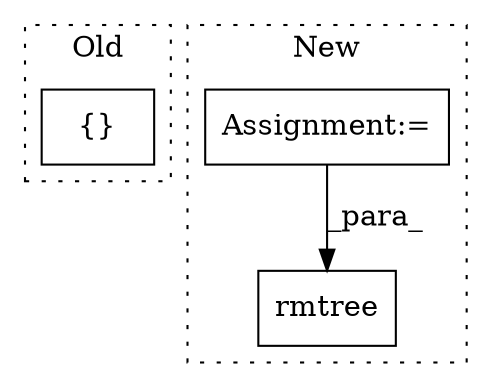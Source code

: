 digraph G {
subgraph cluster0 {
1 [label="{}" a="4" s="2412" l="2" shape="box"];
label = "Old";
style="dotted";
}
subgraph cluster1 {
2 [label="rmtree" a="32" s="3088,3105" l="7,1" shape="box"];
3 [label="Assignment:=" a="7" s="2080" l="1" shape="box"];
label = "New";
style="dotted";
}
3 -> 2 [label="_para_"];
}